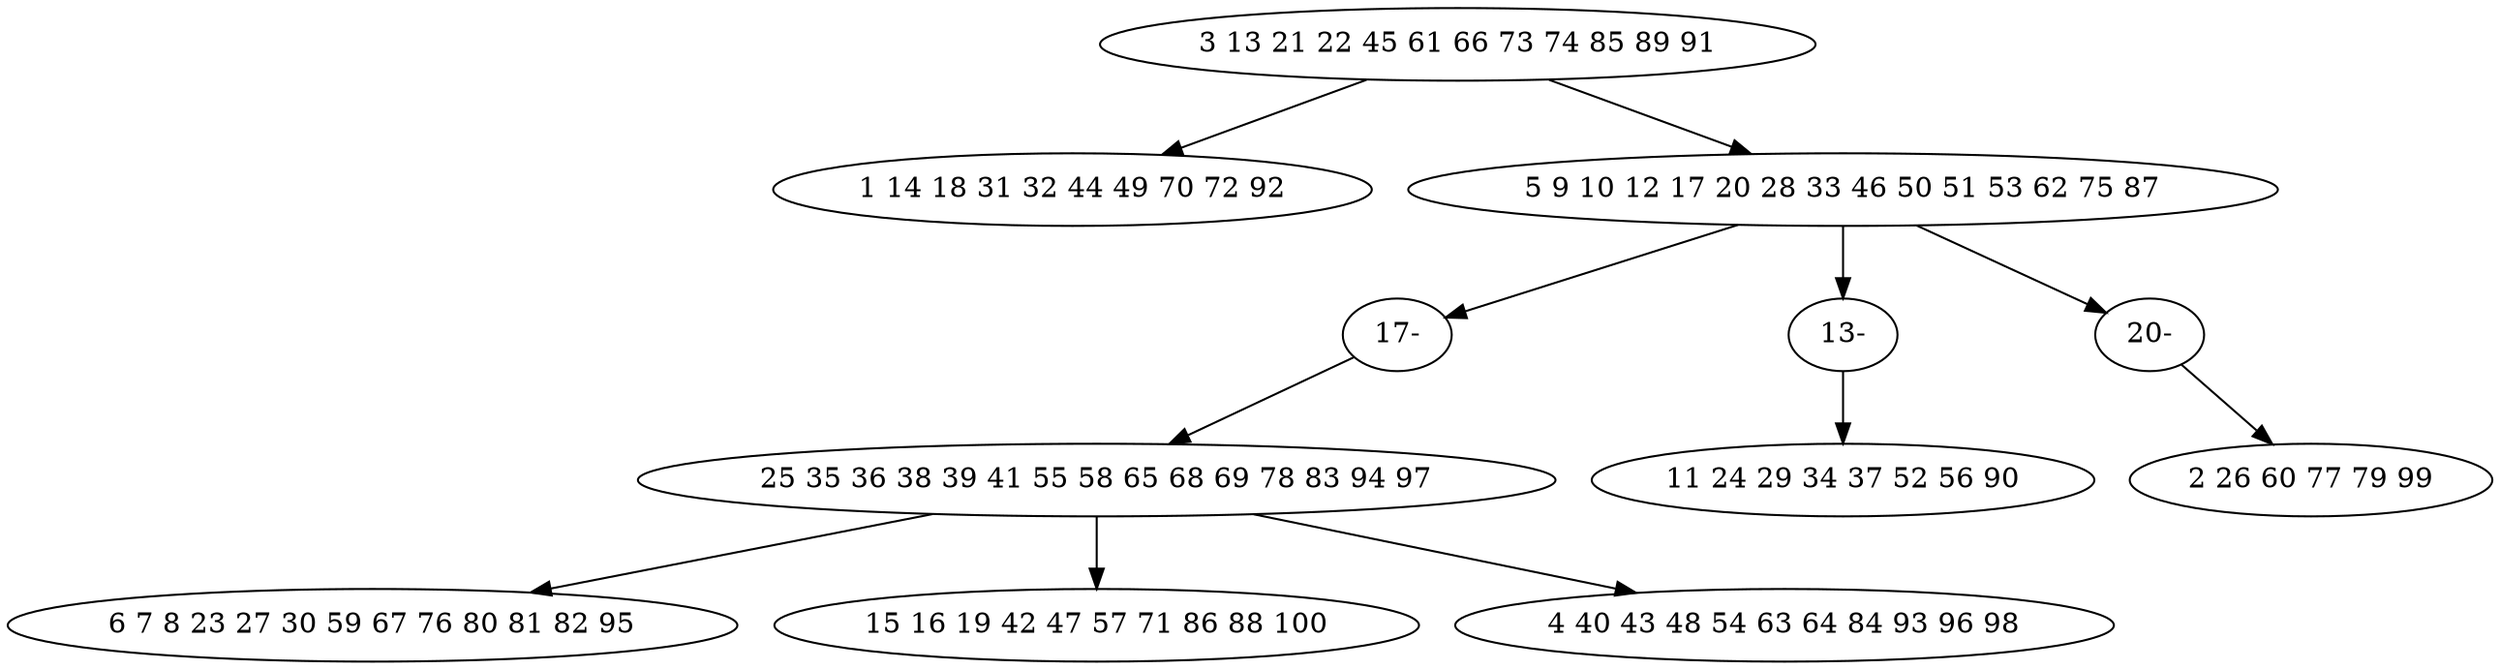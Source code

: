 digraph true_tree {
	"0" -> "1"
	"0" -> "2"
	"2" -> "9"
	"3" -> "4"
	"2" -> "10"
	"2" -> "11"
	"3" -> "7"
	"3" -> "8"
	"9" -> "3"
	"10" -> "5"
	"11" -> "6"
	"0" [label="3 13 21 22 45 61 66 73 74 85 89 91"];
	"1" [label="1 14 18 31 32 44 49 70 72 92"];
	"2" [label="5 9 10 12 17 20 28 33 46 50 51 53 62 75 87"];
	"3" [label="25 35 36 38 39 41 55 58 65 68 69 78 83 94 97"];
	"4" [label="6 7 8 23 27 30 59 67 76 80 81 82 95"];
	"5" [label="11 24 29 34 37 52 56 90"];
	"6" [label="2 26 60 77 79 99"];
	"7" [label="15 16 19 42 47 57 71 86 88 100"];
	"8" [label="4 40 43 48 54 63 64 84 93 96 98"];
	"9" [label="17-"];
	"10" [label="13-"];
	"11" [label="20-"];
}

